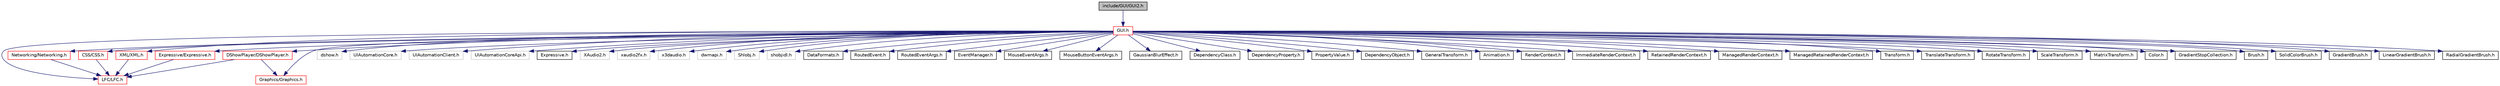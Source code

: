 digraph G
{
  edge [fontname="Helvetica",fontsize="10",labelfontname="Helvetica",labelfontsize="10"];
  node [fontname="Helvetica",fontsize="10",shape=record];
  Node1 [label="include/GUI/GUI2.h",height=0.2,width=0.4,color="black", fillcolor="grey75", style="filled" fontcolor="black"];
  Node1 -> Node2 [color="midnightblue",fontsize="10",style="solid",fontname="Helvetica"];
  Node2 [label="GUI.h",height=0.2,width=0.4,color="red", fillcolor="white", style="filled",URL="$_g_u_i_8h.html"];
  Node2 -> Node3 [color="midnightblue",fontsize="10",style="solid",fontname="Helvetica"];
  Node3 [label="LFC/LFC.h",height=0.2,width=0.4,color="red", fillcolor="white", style="filled",URL="$_l_f_c_8h.html"];
  Node2 -> Node4 [color="midnightblue",fontsize="10",style="solid",fontname="Helvetica"];
  Node4 [label="Networking/Networking.h",height=0.2,width=0.4,color="red", fillcolor="white", style="filled",URL="$_networking_8h.html"];
  Node4 -> Node3 [color="midnightblue",fontsize="10",style="solid",fontname="Helvetica"];
  Node2 -> Node5 [color="midnightblue",fontsize="10",style="solid",fontname="Helvetica"];
  Node5 [label="Graphics/Graphics.h",height=0.2,width=0.4,color="red", fillcolor="white", style="filled",URL="$_graphics_8h.html"];
  Node2 -> Node6 [color="midnightblue",fontsize="10",style="solid",fontname="Helvetica"];
  Node6 [label="DShowPlayer/DShowPlayer.h",height=0.2,width=0.4,color="red", fillcolor="white", style="filled",URL="$_d_show_player_8h.html"];
  Node6 -> Node3 [color="midnightblue",fontsize="10",style="solid",fontname="Helvetica"];
  Node6 -> Node5 [color="midnightblue",fontsize="10",style="solid",fontname="Helvetica"];
  Node2 -> Node7 [color="midnightblue",fontsize="10",style="solid",fontname="Helvetica"];
  Node7 [label="CSS/CSS.h",height=0.2,width=0.4,color="red", fillcolor="white", style="filled",URL="$_c_s_s_8h.html"];
  Node7 -> Node3 [color="midnightblue",fontsize="10",style="solid",fontname="Helvetica"];
  Node2 -> Node8 [color="midnightblue",fontsize="10",style="solid",fontname="Helvetica"];
  Node8 [label="XML/XML.h",height=0.2,width=0.4,color="red", fillcolor="white", style="filled",URL="$_x_m_l_8h.html"];
  Node8 -> Node3 [color="midnightblue",fontsize="10",style="solid",fontname="Helvetica"];
  Node2 -> Node9 [color="midnightblue",fontsize="10",style="solid",fontname="Helvetica"];
  Node9 [label="Expressive/Expressive.h",height=0.2,width=0.4,color="red", fillcolor="white", style="filled",URL="$_expressive_2_expressive_8h.html"];
  Node9 -> Node3 [color="midnightblue",fontsize="10",style="solid",fontname="Helvetica"];
  Node2 -> Node10 [color="midnightblue",fontsize="10",style="solid",fontname="Helvetica"];
  Node10 [label="dshow.h",height=0.2,width=0.4,color="grey75", fillcolor="white", style="filled"];
  Node2 -> Node11 [color="midnightblue",fontsize="10",style="solid",fontname="Helvetica"];
  Node11 [label="UIAutomationCore.h",height=0.2,width=0.4,color="grey75", fillcolor="white", style="filled"];
  Node2 -> Node12 [color="midnightblue",fontsize="10",style="solid",fontname="Helvetica"];
  Node12 [label="UIAutomationClient.h",height=0.2,width=0.4,color="grey75", fillcolor="white", style="filled"];
  Node2 -> Node13 [color="midnightblue",fontsize="10",style="solid",fontname="Helvetica"];
  Node13 [label="UIAutomationCoreApi.h",height=0.2,width=0.4,color="grey75", fillcolor="white", style="filled"];
  Node2 -> Node14 [color="midnightblue",fontsize="10",style="solid",fontname="Helvetica"];
  Node14 [label="Expressive.h",height=0.2,width=0.4,color="black", fillcolor="white", style="filled",URL="$_g_u_i_2_expressive_8h.html"];
  Node2 -> Node15 [color="midnightblue",fontsize="10",style="solid",fontname="Helvetica"];
  Node15 [label="XAudio2.h",height=0.2,width=0.4,color="grey75", fillcolor="white", style="filled"];
  Node2 -> Node16 [color="midnightblue",fontsize="10",style="solid",fontname="Helvetica"];
  Node16 [label="xaudio2fx.h",height=0.2,width=0.4,color="grey75", fillcolor="white", style="filled"];
  Node2 -> Node17 [color="midnightblue",fontsize="10",style="solid",fontname="Helvetica"];
  Node17 [label="x3daudio.h",height=0.2,width=0.4,color="grey75", fillcolor="white", style="filled"];
  Node2 -> Node18 [color="midnightblue",fontsize="10",style="solid",fontname="Helvetica"];
  Node18 [label="dwmapi.h",height=0.2,width=0.4,color="grey75", fillcolor="white", style="filled"];
  Node2 -> Node19 [color="midnightblue",fontsize="10",style="solid",fontname="Helvetica"];
  Node19 [label="Shlobj.h",height=0.2,width=0.4,color="grey75", fillcolor="white", style="filled"];
  Node2 -> Node20 [color="midnightblue",fontsize="10",style="solid",fontname="Helvetica"];
  Node20 [label="shobjidl.h",height=0.2,width=0.4,color="grey75", fillcolor="white", style="filled"];
  Node2 -> Node21 [color="midnightblue",fontsize="10",style="solid",fontname="Helvetica"];
  Node21 [label="DataFormats.h",height=0.2,width=0.4,color="black", fillcolor="white", style="filled",URL="$_data_formats_8h.html"];
  Node2 -> Node22 [color="midnightblue",fontsize="10",style="solid",fontname="Helvetica"];
  Node22 [label="RoutedEvent.h",height=0.2,width=0.4,color="black", fillcolor="white", style="filled",URL="$_routed_event_8h.html"];
  Node2 -> Node23 [color="midnightblue",fontsize="10",style="solid",fontname="Helvetica"];
  Node23 [label="RoutedEventArgs.h",height=0.2,width=0.4,color="black", fillcolor="white", style="filled",URL="$_routed_event_args_8h.html"];
  Node2 -> Node24 [color="midnightblue",fontsize="10",style="solid",fontname="Helvetica"];
  Node24 [label="EventManager.h",height=0.2,width=0.4,color="black", fillcolor="white", style="filled",URL="$_event_manager_8h.html"];
  Node2 -> Node25 [color="midnightblue",fontsize="10",style="solid",fontname="Helvetica"];
  Node25 [label="MouseEventArgs.h",height=0.2,width=0.4,color="black", fillcolor="white", style="filled",URL="$_mouse_event_args_8h.html"];
  Node2 -> Node26 [color="midnightblue",fontsize="10",style="solid",fontname="Helvetica"];
  Node26 [label="MouseButtonEventArgs.h",height=0.2,width=0.4,color="black", fillcolor="white", style="filled",URL="$_mouse_button_event_args_8h.html"];
  Node2 -> Node27 [color="midnightblue",fontsize="10",style="solid",fontname="Helvetica"];
  Node27 [label="GaussianBlurEffect.h",height=0.2,width=0.4,color="black", fillcolor="white", style="filled",URL="$_gaussian_blur_effect_8h.html"];
  Node2 -> Node28 [color="midnightblue",fontsize="10",style="solid",fontname="Helvetica"];
  Node28 [label="DependencyClass.h",height=0.2,width=0.4,color="black", fillcolor="white", style="filled",URL="$_dependency_class_8h.html"];
  Node2 -> Node29 [color="midnightblue",fontsize="10",style="solid",fontname="Helvetica"];
  Node29 [label="DependencyProperty.h",height=0.2,width=0.4,color="black", fillcolor="white", style="filled",URL="$_dependency_property_8h.html"];
  Node2 -> Node30 [color="midnightblue",fontsize="10",style="solid",fontname="Helvetica"];
  Node30 [label="PropertyValue.h",height=0.2,width=0.4,color="black", fillcolor="white", style="filled",URL="$_property_value_8h.html"];
  Node2 -> Node31 [color="midnightblue",fontsize="10",style="solid",fontname="Helvetica"];
  Node31 [label="DependencyObject.h",height=0.2,width=0.4,color="black", fillcolor="white", style="filled",URL="$_dependency_object_8h.html"];
  Node2 -> Node32 [color="midnightblue",fontsize="10",style="solid",fontname="Helvetica"];
  Node32 [label="GeneralTransform.h",height=0.2,width=0.4,color="black", fillcolor="white", style="filled",URL="$_general_transform_8h.html"];
  Node2 -> Node33 [color="midnightblue",fontsize="10",style="solid",fontname="Helvetica"];
  Node33 [label="Animation.h",height=0.2,width=0.4,color="black", fillcolor="white", style="filled",URL="$_animation_8h.html"];
  Node2 -> Node34 [color="midnightblue",fontsize="10",style="solid",fontname="Helvetica"];
  Node34 [label="RenderContext.h",height=0.2,width=0.4,color="black", fillcolor="white", style="filled",URL="$_render_context_8h.html"];
  Node2 -> Node35 [color="midnightblue",fontsize="10",style="solid",fontname="Helvetica"];
  Node35 [label="ImmediateRenderContext.h",height=0.2,width=0.4,color="black", fillcolor="white", style="filled",URL="$_immediate_render_context_8h.html"];
  Node2 -> Node36 [color="midnightblue",fontsize="10",style="solid",fontname="Helvetica"];
  Node36 [label="RetainedRenderContext.h",height=0.2,width=0.4,color="black", fillcolor="white", style="filled",URL="$_retained_render_context_8h.html"];
  Node2 -> Node37 [color="midnightblue",fontsize="10",style="solid",fontname="Helvetica"];
  Node37 [label="ManagedRenderContext.h",height=0.2,width=0.4,color="black", fillcolor="white", style="filled",URL="$_managed_render_context_8h.html"];
  Node2 -> Node38 [color="midnightblue",fontsize="10",style="solid",fontname="Helvetica"];
  Node38 [label="ManagedRetainedRenderContext.h",height=0.2,width=0.4,color="black", fillcolor="white", style="filled",URL="$_managed_retained_render_context_8h.html"];
  Node2 -> Node39 [color="midnightblue",fontsize="10",style="solid",fontname="Helvetica"];
  Node39 [label="Transform.h",height=0.2,width=0.4,color="black", fillcolor="white", style="filled",URL="$_g_u_i_2_transform_8h.html"];
  Node2 -> Node40 [color="midnightblue",fontsize="10",style="solid",fontname="Helvetica"];
  Node40 [label="TranslateTransform.h",height=0.2,width=0.4,color="black", fillcolor="white", style="filled",URL="$_translate_transform_8h.html"];
  Node2 -> Node41 [color="midnightblue",fontsize="10",style="solid",fontname="Helvetica"];
  Node41 [label="RotateTransform.h",height=0.2,width=0.4,color="black", fillcolor="white", style="filled",URL="$_rotate_transform_8h.html"];
  Node2 -> Node42 [color="midnightblue",fontsize="10",style="solid",fontname="Helvetica"];
  Node42 [label="ScaleTransform.h",height=0.2,width=0.4,color="black", fillcolor="white", style="filled",URL="$_scale_transform_8h.html"];
  Node2 -> Node43 [color="midnightblue",fontsize="10",style="solid",fontname="Helvetica"];
  Node43 [label="MatrixTransform.h",height=0.2,width=0.4,color="black", fillcolor="white", style="filled",URL="$_matrix_transform_8h.html"];
  Node2 -> Node44 [color="midnightblue",fontsize="10",style="solid",fontname="Helvetica"];
  Node44 [label="Color.h",height=0.2,width=0.4,color="black", fillcolor="white", style="filled",URL="$_g_u_i_2_color_8h.html"];
  Node2 -> Node45 [color="midnightblue",fontsize="10",style="solid",fontname="Helvetica"];
  Node45 [label="GradientStopCollection.h",height=0.2,width=0.4,color="black", fillcolor="white", style="filled",URL="$_gradient_stop_collection_8h.html"];
  Node2 -> Node46 [color="midnightblue",fontsize="10",style="solid",fontname="Helvetica"];
  Node46 [label="Brush.h",height=0.2,width=0.4,color="black", fillcolor="white", style="filled",URL="$_brush_8h.html"];
  Node2 -> Node47 [color="midnightblue",fontsize="10",style="solid",fontname="Helvetica"];
  Node47 [label="SolidColorBrush.h",height=0.2,width=0.4,color="black", fillcolor="white", style="filled",URL="$_solid_color_brush_8h.html"];
  Node2 -> Node48 [color="midnightblue",fontsize="10",style="solid",fontname="Helvetica"];
  Node48 [label="GradientBrush.h",height=0.2,width=0.4,color="black", fillcolor="white", style="filled",URL="$_gradient_brush_8h.html"];
  Node2 -> Node49 [color="midnightblue",fontsize="10",style="solid",fontname="Helvetica"];
  Node49 [label="LinearGradientBrush.h",height=0.2,width=0.4,color="black", fillcolor="white", style="filled",URL="$_linear_gradient_brush_8h.html"];
  Node2 -> Node50 [color="midnightblue",fontsize="10",style="solid",fontname="Helvetica"];
  Node50 [label="RadialGradientBrush.h",height=0.2,width=0.4,color="black", fillcolor="white", style="filled",URL="$_radial_gradient_brush_8h.html"];
}
